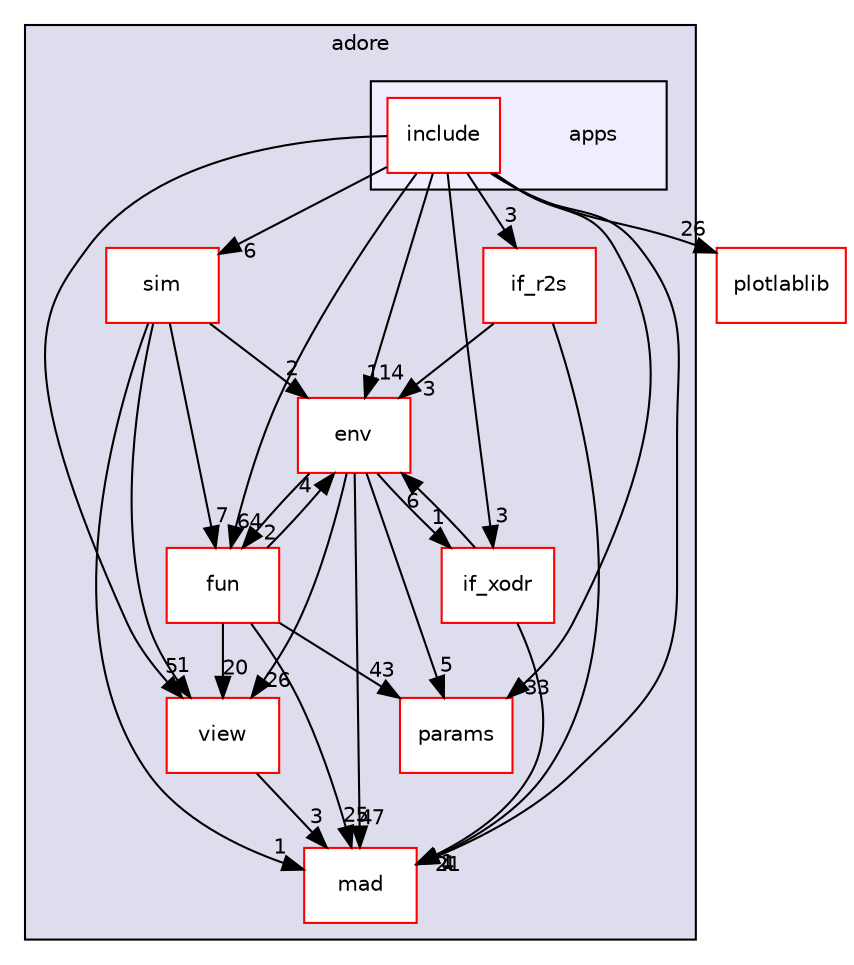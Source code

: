 digraph "/home/fascar/temp/adore/libadore/libadore/adore/apps" {
  compound=true
  node [ fontsize="10", fontname="Helvetica"];
  edge [ labelfontsize="10", labelfontname="Helvetica"];
  subgraph clusterdir_e86afecd8bc890f614084a4037871e15 {
    graph [ bgcolor="#ddddee", pencolor="black", label="adore" fontname="Helvetica", fontsize="10", URL="dir_e86afecd8bc890f614084a4037871e15.html"]
  dir_1ce38c874db9fadeb52a998cdc994e45 [shape=box label="if_r2s" fillcolor="white" style="filled" color="red" URL="dir_1ce38c874db9fadeb52a998cdc994e45.html"];
  dir_33556dd2e09761c2ca0173bbd2b6fd48 [shape=box label="if_xodr" fillcolor="white" style="filled" color="red" URL="dir_33556dd2e09761c2ca0173bbd2b6fd48.html"];
  dir_649591276c0eecc8bf797bbe7897dd04 [shape=box label="fun" fillcolor="white" style="filled" color="red" URL="dir_649591276c0eecc8bf797bbe7897dd04.html"];
  dir_a021c6ba58a8e5129fddf49c0e1c61e7 [shape=box label="view" fillcolor="white" style="filled" color="red" URL="dir_a021c6ba58a8e5129fddf49c0e1c61e7.html"];
  dir_dd24209da890e557508ac1b6831a5bf7 [shape=box label="mad" fillcolor="white" style="filled" color="red" URL="dir_dd24209da890e557508ac1b6831a5bf7.html"];
  dir_e67924bcc0fa25173e6cb07f4c4f7f25 [shape=box label="env" fillcolor="white" style="filled" color="red" URL="dir_e67924bcc0fa25173e6cb07f4c4f7f25.html"];
  dir_f3d637d0f75736c37b2f136afab12125 [shape=box label="params" fillcolor="white" style="filled" color="red" URL="dir_f3d637d0f75736c37b2f136afab12125.html"];
  dir_f73bda40924a24f0c6fe568fabc9b937 [shape=box label="sim" fillcolor="white" style="filled" color="red" URL="dir_f73bda40924a24f0c6fe568fabc9b937.html"];
  subgraph clusterdir_ee30459d87480d0c0bf5c6a07a079fb9 {
    graph [ bgcolor="#eeeeff", pencolor="black", label="" URL="dir_ee30459d87480d0c0bf5c6a07a079fb9.html"];
    dir_ee30459d87480d0c0bf5c6a07a079fb9 [shape=plaintext label="apps"];
  dir_bcd16089335ddb59bcb950a927429550 [shape=box label="include" fillcolor="white" style="filled" color="red" URL="dir_bcd16089335ddb59bcb950a927429550.html"];
  }
  }
  dir_18b2dfb3931f9961b4b7423d99338341 [shape=box label="plotlablib" fillcolor="white" style="filled" color="red" URL="dir_18b2dfb3931f9961b4b7423d99338341.html"];
  dir_bcd16089335ddb59bcb950a927429550->dir_18b2dfb3931f9961b4b7423d99338341 [headlabel="26", labeldistance=1.5 headhref="dir_000040_000099.html"];
  dir_bcd16089335ddb59bcb950a927429550->dir_1ce38c874db9fadeb52a998cdc994e45 [headlabel="3", labeldistance=1.5 headhref="dir_000040_000081.html"];
  dir_bcd16089335ddb59bcb950a927429550->dir_33556dd2e09761c2ca0173bbd2b6fd48 [headlabel="3", labeldistance=1.5 headhref="dir_000040_000086.html"];
  dir_bcd16089335ddb59bcb950a927429550->dir_649591276c0eecc8bf797bbe7897dd04 [headlabel="64", labeldistance=1.5 headhref="dir_000040_000048.html"];
  dir_bcd16089335ddb59bcb950a927429550->dir_a021c6ba58a8e5129fddf49c0e1c61e7 [headlabel="5", labeldistance=1.5 headhref="dir_000040_000061.html"];
  dir_bcd16089335ddb59bcb950a927429550->dir_dd24209da890e557508ac1b6831a5bf7 [headlabel="21", labeldistance=1.5 headhref="dir_000040_000092.html"];
  dir_bcd16089335ddb59bcb950a927429550->dir_e67924bcc0fa25173e6cb07f4c4f7f25 [headlabel="114", labeldistance=1.5 headhref="dir_000040_000044.html"];
  dir_bcd16089335ddb59bcb950a927429550->dir_f3d637d0f75736c37b2f136afab12125 [headlabel="33", labeldistance=1.5 headhref="dir_000040_000052.html"];
  dir_bcd16089335ddb59bcb950a927429550->dir_f73bda40924a24f0c6fe568fabc9b937 [headlabel="6", labeldistance=1.5 headhref="dir_000040_000056.html"];
  dir_1ce38c874db9fadeb52a998cdc994e45->dir_e67924bcc0fa25173e6cb07f4c4f7f25 [headlabel="3", labeldistance=1.5 headhref="dir_000081_000044.html"];
  dir_1ce38c874db9fadeb52a998cdc994e45->dir_dd24209da890e557508ac1b6831a5bf7 [headlabel="4", labeldistance=1.5 headhref="dir_000081_000092.html"];
  dir_649591276c0eecc8bf797bbe7897dd04->dir_a021c6ba58a8e5129fddf49c0e1c61e7 [headlabel="20", labeldistance=1.5 headhref="dir_000048_000061.html"];
  dir_649591276c0eecc8bf797bbe7897dd04->dir_dd24209da890e557508ac1b6831a5bf7 [headlabel="25", labeldistance=1.5 headhref="dir_000048_000092.html"];
  dir_649591276c0eecc8bf797bbe7897dd04->dir_e67924bcc0fa25173e6cb07f4c4f7f25 [headlabel="4", labeldistance=1.5 headhref="dir_000048_000044.html"];
  dir_649591276c0eecc8bf797bbe7897dd04->dir_f3d637d0f75736c37b2f136afab12125 [headlabel="43", labeldistance=1.5 headhref="dir_000048_000052.html"];
  dir_33556dd2e09761c2ca0173bbd2b6fd48->dir_e67924bcc0fa25173e6cb07f4c4f7f25 [headlabel="6", labeldistance=1.5 headhref="dir_000086_000044.html"];
  dir_33556dd2e09761c2ca0173bbd2b6fd48->dir_dd24209da890e557508ac1b6831a5bf7 [headlabel="1", labeldistance=1.5 headhref="dir_000086_000092.html"];
  dir_a021c6ba58a8e5129fddf49c0e1c61e7->dir_dd24209da890e557508ac1b6831a5bf7 [headlabel="3", labeldistance=1.5 headhref="dir_000061_000092.html"];
  dir_f73bda40924a24f0c6fe568fabc9b937->dir_dd24209da890e557508ac1b6831a5bf7 [headlabel="1", labeldistance=1.5 headhref="dir_000056_000092.html"];
  dir_f73bda40924a24f0c6fe568fabc9b937->dir_a021c6ba58a8e5129fddf49c0e1c61e7 [headlabel="1", labeldistance=1.5 headhref="dir_000056_000061.html"];
  dir_f73bda40924a24f0c6fe568fabc9b937->dir_649591276c0eecc8bf797bbe7897dd04 [headlabel="7", labeldistance=1.5 headhref="dir_000056_000048.html"];
  dir_f73bda40924a24f0c6fe568fabc9b937->dir_e67924bcc0fa25173e6cb07f4c4f7f25 [headlabel="2", labeldistance=1.5 headhref="dir_000056_000044.html"];
  dir_e67924bcc0fa25173e6cb07f4c4f7f25->dir_a021c6ba58a8e5129fddf49c0e1c61e7 [headlabel="26", labeldistance=1.5 headhref="dir_000044_000061.html"];
  dir_e67924bcc0fa25173e6cb07f4c4f7f25->dir_dd24209da890e557508ac1b6831a5bf7 [headlabel="47", labeldistance=1.5 headhref="dir_000044_000092.html"];
  dir_e67924bcc0fa25173e6cb07f4c4f7f25->dir_f3d637d0f75736c37b2f136afab12125 [headlabel="5", labeldistance=1.5 headhref="dir_000044_000052.html"];
  dir_e67924bcc0fa25173e6cb07f4c4f7f25->dir_33556dd2e09761c2ca0173bbd2b6fd48 [headlabel="1", labeldistance=1.5 headhref="dir_000044_000086.html"];
  dir_e67924bcc0fa25173e6cb07f4c4f7f25->dir_649591276c0eecc8bf797bbe7897dd04 [headlabel="2", labeldistance=1.5 headhref="dir_000044_000048.html"];
}
